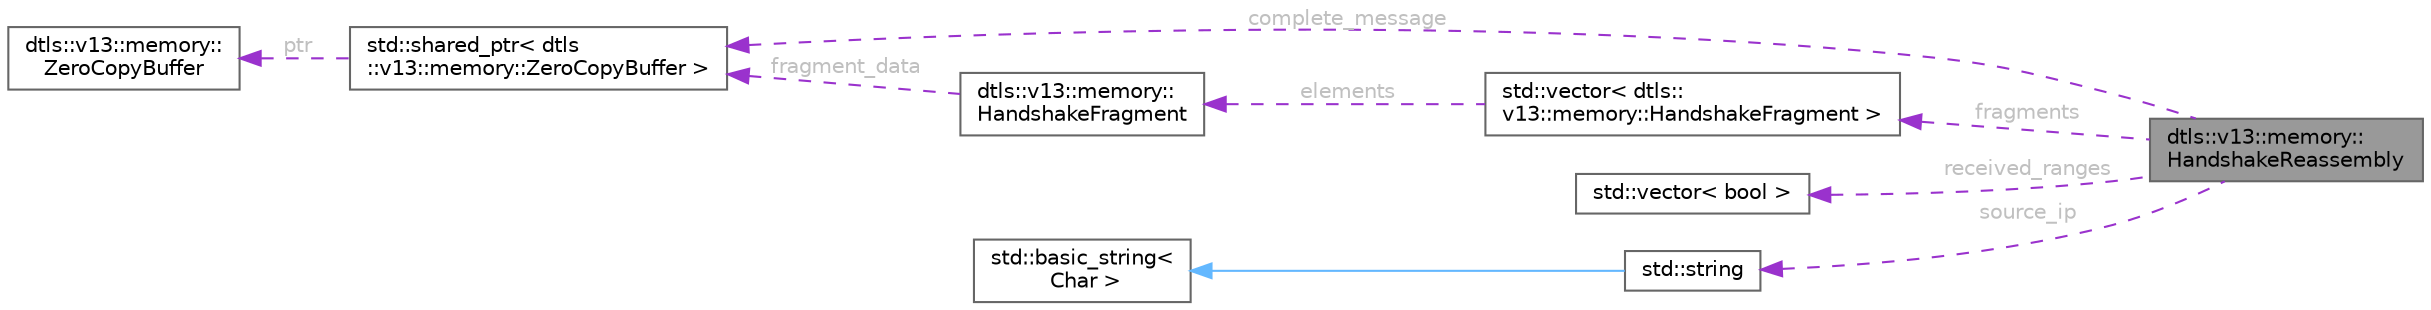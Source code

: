 digraph "dtls::v13::memory::HandshakeReassembly"
{
 // LATEX_PDF_SIZE
  bgcolor="transparent";
  edge [fontname=Helvetica,fontsize=10,labelfontname=Helvetica,labelfontsize=10];
  node [fontname=Helvetica,fontsize=10,shape=box,height=0.2,width=0.4];
  rankdir="LR";
  Node1 [id="Node000001",label="dtls::v13::memory::\lHandshakeReassembly",height=0.2,width=0.4,color="gray40", fillcolor="grey60", style="filled", fontcolor="black",tooltip=" "];
  Node2 -> Node1 [id="edge1_Node000001_Node000002",dir="back",color="darkorchid3",style="dashed",tooltip=" ",label=" complete_message",fontcolor="grey" ];
  Node2 [id="Node000002",label="std::shared_ptr\< dtls\l::v13::memory::ZeroCopyBuffer \>",height=0.2,width=0.4,color="gray40", fillcolor="white", style="filled",tooltip=" "];
  Node3 -> Node2 [id="edge2_Node000002_Node000003",dir="back",color="darkorchid3",style="dashed",tooltip=" ",label=" ptr",fontcolor="grey" ];
  Node3 [id="Node000003",label="dtls::v13::memory::\lZeroCopyBuffer",height=0.2,width=0.4,color="gray40", fillcolor="white", style="filled",URL="$classdtls_1_1v13_1_1memory_1_1ZeroCopyBuffer.html",tooltip=" "];
  Node4 -> Node1 [id="edge3_Node000001_Node000004",dir="back",color="darkorchid3",style="dashed",tooltip=" ",label=" fragments",fontcolor="grey" ];
  Node4 [id="Node000004",label="std::vector\< dtls::\lv13::memory::HandshakeFragment \>",height=0.2,width=0.4,color="gray40", fillcolor="white", style="filled",tooltip=" "];
  Node5 -> Node4 [id="edge4_Node000004_Node000005",dir="back",color="darkorchid3",style="dashed",tooltip=" ",label=" elements",fontcolor="grey" ];
  Node5 [id="Node000005",label="dtls::v13::memory::\lHandshakeFragment",height=0.2,width=0.4,color="gray40", fillcolor="white", style="filled",URL="$structdtls_1_1v13_1_1memory_1_1HandshakeFragment.html",tooltip="Optimized Handshake Message Buffering for DTLS v1.3."];
  Node2 -> Node5 [id="edge5_Node000005_Node000002",dir="back",color="darkorchid3",style="dashed",tooltip=" ",label=" fragment_data",fontcolor="grey" ];
  Node6 -> Node1 [id="edge6_Node000001_Node000006",dir="back",color="darkorchid3",style="dashed",tooltip=" ",label=" received_ranges",fontcolor="grey" ];
  Node6 [id="Node000006",label="std::vector\< bool \>",height=0.2,width=0.4,color="gray40", fillcolor="white", style="filled",tooltip=" "];
  Node7 -> Node1 [id="edge7_Node000001_Node000007",dir="back",color="darkorchid3",style="dashed",tooltip=" ",label=" source_ip",fontcolor="grey" ];
  Node7 [id="Node000007",label="std::string",height=0.2,width=0.4,color="gray40", fillcolor="white", style="filled",tooltip=" "];
  Node8 -> Node7 [id="edge8_Node000007_Node000008",dir="back",color="steelblue1",style="solid",tooltip=" "];
  Node8 [id="Node000008",label="std::basic_string\<\l Char \>",height=0.2,width=0.4,color="gray40", fillcolor="white", style="filled",tooltip=" "];
}
